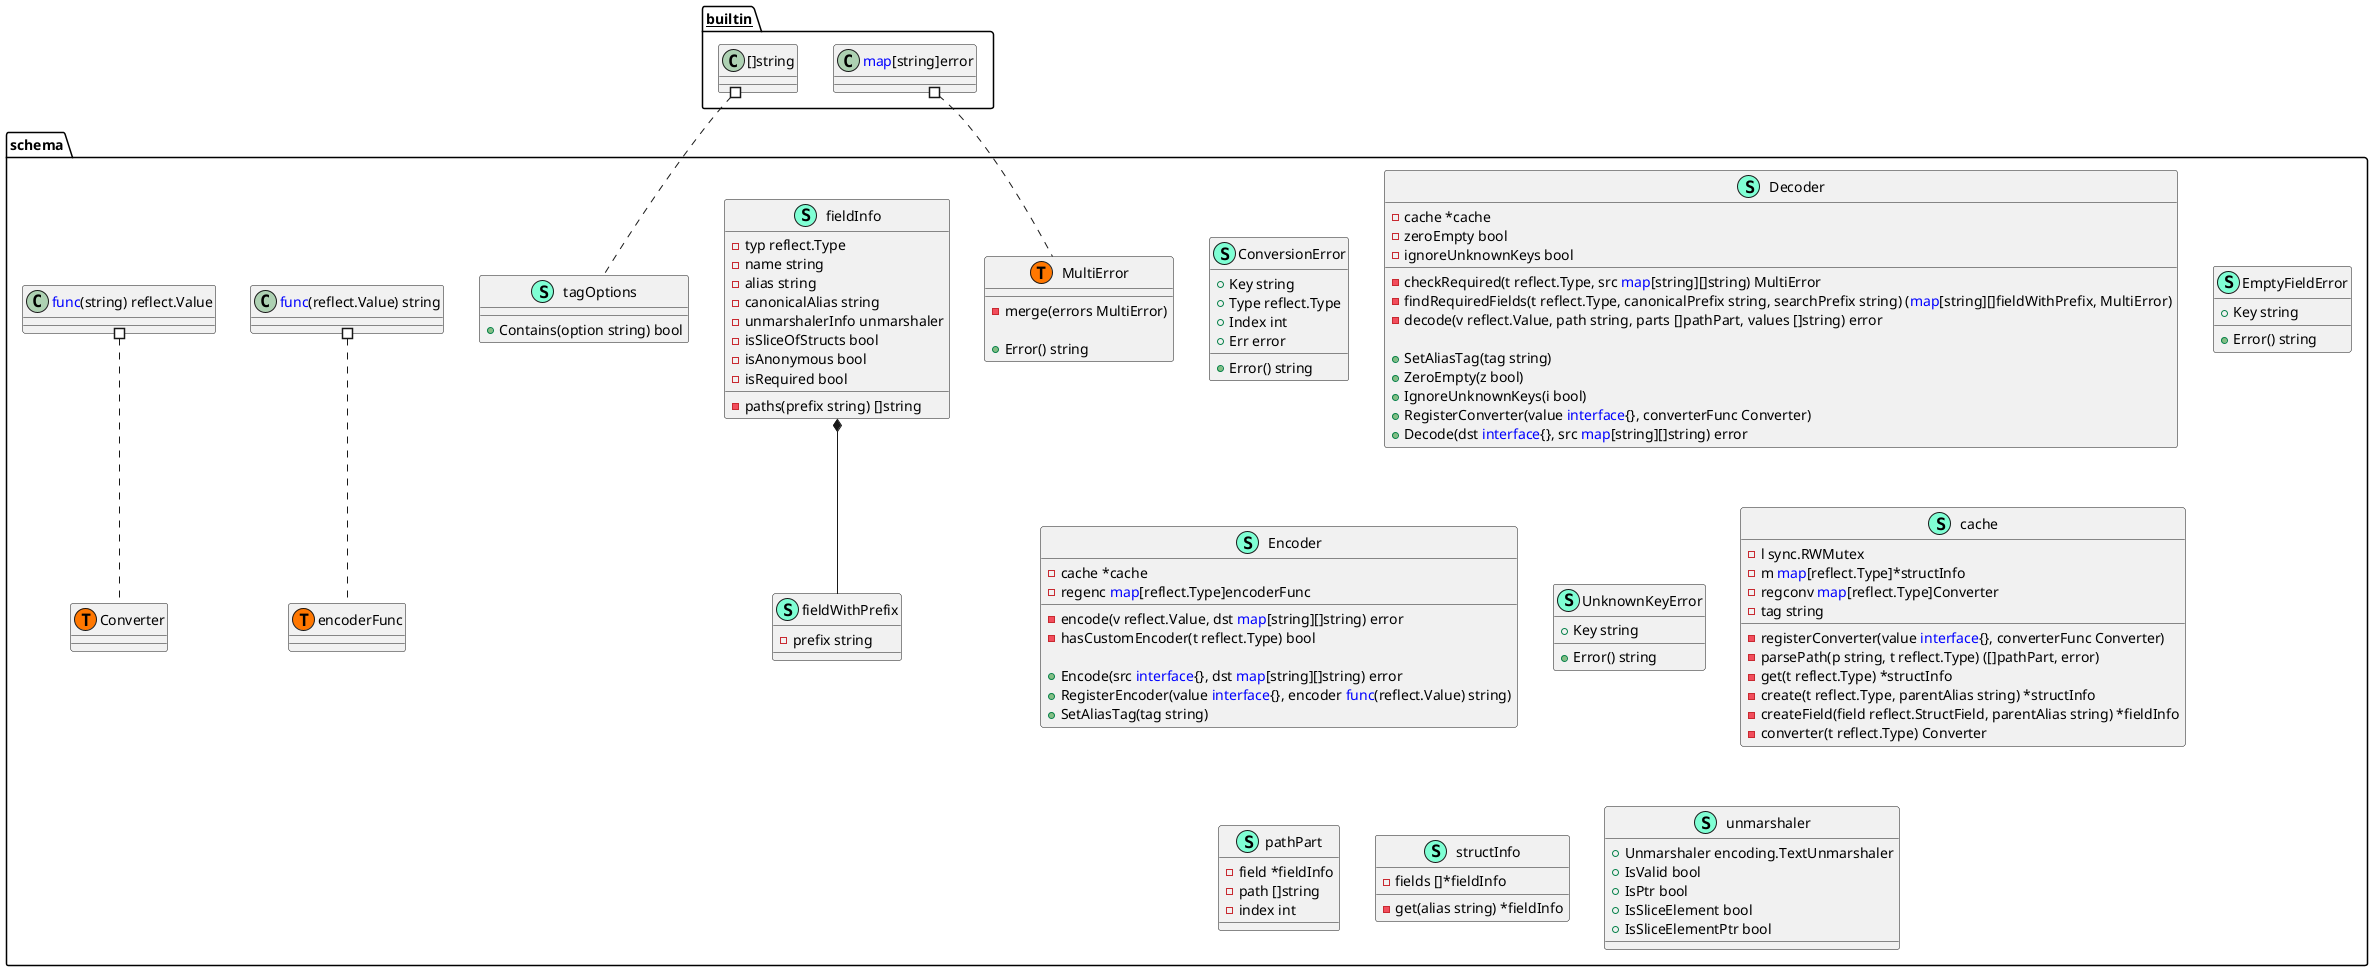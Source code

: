 @startuml
namespace schema {
    class ConversionError << (S,Aquamarine) >> {
        + Key string
        + Type reflect.Type
        + Index int
        + Err error

        + Error() string

    }
    class Decoder << (S,Aquamarine) >> {
        - cache *cache
        - zeroEmpty bool
        - ignoreUnknownKeys bool

        - checkRequired(t reflect.Type, src <font color=blue>map</font>[string][]string) MultiError
        - findRequiredFields(t reflect.Type, canonicalPrefix string, searchPrefix string) (<font color=blue>map</font>[string][]fieldWithPrefix, MultiError)
        - decode(v reflect.Value, path string, parts []pathPart, values []string) error

        + SetAliasTag(tag string) 
        + ZeroEmpty(z bool) 
        + IgnoreUnknownKeys(i bool) 
        + RegisterConverter(value <font color=blue>interface</font>{}, converterFunc Converter) 
        + Decode(dst <font color=blue>interface</font>{}, src <font color=blue>map</font>[string][]string) error

    }
    class EmptyFieldError << (S,Aquamarine) >> {
        + Key string

        + Error() string

    }
    class Encoder << (S,Aquamarine) >> {
        - cache *cache
        - regenc <font color=blue>map</font>[reflect.Type]encoderFunc

        - encode(v reflect.Value, dst <font color=blue>map</font>[string][]string) error
        - hasCustomEncoder(t reflect.Type) bool

        + Encode(src <font color=blue>interface</font>{}, dst <font color=blue>map</font>[string][]string) error
        + RegisterEncoder(value <font color=blue>interface</font>{}, encoder <font color=blue>func</font>(reflect.Value) string) 
        + SetAliasTag(tag string) 

    }
    class MultiError << (S,Aquamarine) >> {
        - merge(errors MultiError) 

        + Error() string

    }
    class UnknownKeyError << (S,Aquamarine) >> {
        + Key string

        + Error() string

    }
    class cache << (S,Aquamarine) >> {
        - l sync.RWMutex
        - m <font color=blue>map</font>[reflect.Type]*structInfo
        - regconv <font color=blue>map</font>[reflect.Type]Converter
        - tag string

        - registerConverter(value <font color=blue>interface</font>{}, converterFunc Converter) 
        - parsePath(p string, t reflect.Type) ([]pathPart, error)
        - get(t reflect.Type) *structInfo
        - create(t reflect.Type, parentAlias string) *structInfo
        - createField(field reflect.StructField, parentAlias string) *fieldInfo
        - converter(t reflect.Type) Converter

    }
    class fieldInfo << (S,Aquamarine) >> {
        - typ reflect.Type
        - name string
        - alias string
        - canonicalAlias string
        - unmarshalerInfo unmarshaler
        - isSliceOfStructs bool
        - isAnonymous bool
        - isRequired bool

        - paths(prefix string) []string

    }
    class fieldWithPrefix << (S,Aquamarine) >> {
        - prefix string

    }
    class pathPart << (S,Aquamarine) >> {
        - field *fieldInfo
        - path []string
        - index int

    }
    class schema.Converter << (T, #FF7700) >>  {
    }
    class schema.MultiError << (T, #FF7700) >>  {
    }
    class schema.encoderFunc << (T, #FF7700) >>  {
    }
    class schema.tagOptions << (T, #FF7700) >>  {
    }
    class structInfo << (S,Aquamarine) >> {
        - fields []*fieldInfo

        - get(alias string) *fieldInfo

    }
    class tagOptions << (S,Aquamarine) >> {
        + Contains(option string) bool

    }
    class unmarshaler << (S,Aquamarine) >> {
        + Unmarshaler encoding.TextUnmarshaler
        + IsValid bool
        + IsPtr bool
        + IsSliceElement bool
        + IsSliceElementPtr bool

    }
    class "<font color=blue>func</font>(reflect.Value) string" as fontcolorbluefuncfontreflectValuestring {
        'This class was created so that we can correctly have an alias pointing to this name. Since it contains dots that can break namespaces
    }
    class "<font color=blue>func</font>(string) reflect.Value" as fontcolorbluefuncfontstringreflectValue {
        'This class was created so that we can correctly have an alias pointing to this name. Since it contains dots that can break namespaces
    }
}
"schema.fieldInfo" *-- "schema.fieldWithPrefix"


"__builtin__.<font color=blue>map</font>[string]error" #.. "schema.MultiError"
"__builtin__.[]string" #.. "schema.tagOptions"
"schema.fontcolorbluefuncfontreflectValuestring" #.. "schema.encoderFunc"
"schema.fontcolorbluefuncfontstringreflectValue" #.. "schema.Converter"
@enduml

